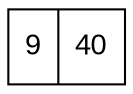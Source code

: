 digraph BST {
  node [fontname="Arial", shape=record];



	940 [label = "9 | 40"]

	/* 2039 [label="9, 20, 39", shape=oval color=grey40, fontcolor=grey40]; */
	/* 818[label="8, 18", shape=oval ] */
	/* 2039->818; */
	/* 2039->30 */
	/* 4047[label="40, 47", shape=oval] */
	/* 2039->4047; */
}
